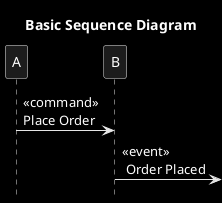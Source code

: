 @startuml
title Basic Sequence Diagram
hide footbox
skinparam monochrome reverse
A -> B: <<command>>\nPlace Order
B -> : <<event>>\n Order Placed
@enduml